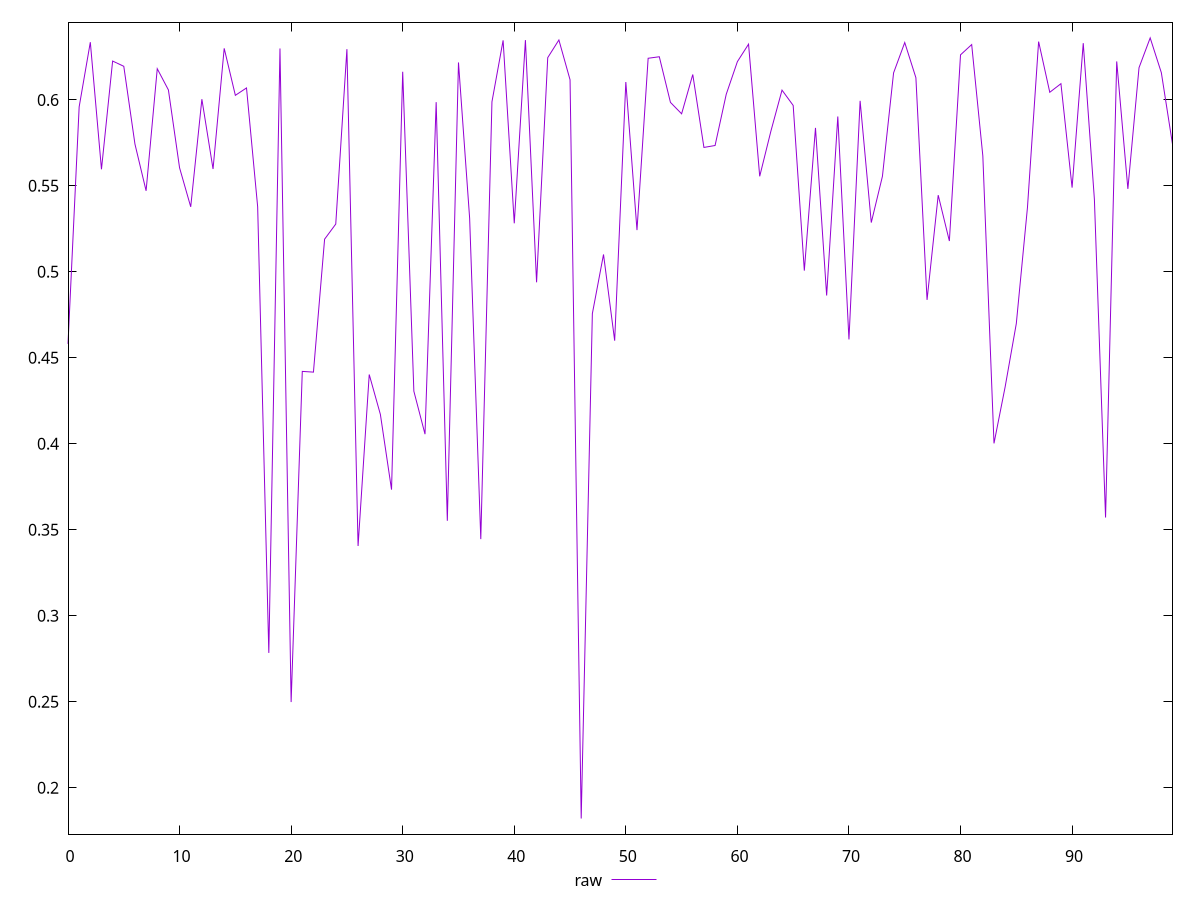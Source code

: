 reset

$raw <<EOF
0 0.45811677589267386
1 0.5959451283743682
2 0.6335352317312836
3 0.5596237777345326
4 0.6225780586493584
5 0.6195225342800627
6 0.5743183803089638
7 0.5471198045912293
8 0.6181070872541177
9 0.6057747055416706
10 0.5605068708895717
11 0.537800418592643
12 0.6003927172884196
13 0.5598154536610813
14 0.6299644555764919
15 0.6026465659185873
16 0.6069360319943159
17 0.5378104349107452
18 0.27840179437830304
19 0.6299055734596521
20 0.2498547702781483
21 0.4421138159922773
22 0.4416925629194898
23 0.5190093065047051
24 0.5277957544236356
25 0.6295000148808136
26 0.34057989180717646
27 0.44030087922631433
28 0.4171026420768163
29 0.37335665711305505
30 0.61636122906692
31 0.4306113795006159
32 0.40562083974132856
33 0.5986839852903685
34 0.35525923419096034
35 0.621757843807413
36 0.5311532578906728
37 0.3445707367138375
38 0.5988825543699619
39 0.6346115269780015
40 0.5282272606664137
41 0.6347524076842267
42 0.4939186834665941
43 0.6245618651968855
44 0.6348294768002113
45 0.6116894395938156
46 0.182117776937036
47 0.4757048934656373
48 0.5101156799772731
49 0.4599780391972365
50 0.6103893949123663
51 0.5242919435096237
52 0.6241936123754449
53 0.6250804306229937
54 0.5985357525256138
55 0.5918980383878408
56 0.6147499195351288
57 0.5723525560182057
58 0.5734703514880892
59 0.603257218235358
60 0.6222443212373288
61 0.6323946407656862
62 0.5555508146085092
63 0.5817412675333384
64 0.6056736465426302
65 0.5967723125948476
66 0.5006969008812201
67 0.5836964847338446
68 0.4862596125758129
69 0.5903296316426674
70 0.46069436275412207
71 0.5994387989580194
72 0.5286563603669029
73 0.5555515913015985
74 0.6157052084748479
75 0.6333429113361055
76 0.6128805005686302
77 0.4836885928918334
78 0.5445990280000914
79 0.5179364350879411
80 0.62618937459875
81 0.632158822172741
82 0.5673676882384362
83 0.40025579276141704
84 0.43311817583516443
85 0.4698989222572474
86 0.5374335294206356
87 0.6338859439729478
88 0.6044107348971643
89 0.6094224352662353
90 0.5489858646310142
91 0.6329827902421559
92 0.5421041310126363
93 0.357130284234432
94 0.6223665979566053
95 0.5482350747870288
96 0.6187319085996041
97 0.6360346941312809
98 0.6158129985789517
99 0.5742060133411243
EOF

set key outside below
set xrange [0:99]
set yrange [0.17303943859315113:0.6451130324751658]
set trange [0.17303943859315113:0.6451130324751658]
set terminal svg size 640, 500 enhanced background rgb 'white'
set output "report_00015_2021-02-09T16-11-33.973Z/meta/pScore/samples/pages+cached+noadtech/raw/values.svg"

plot $raw title "raw" with line

reset
